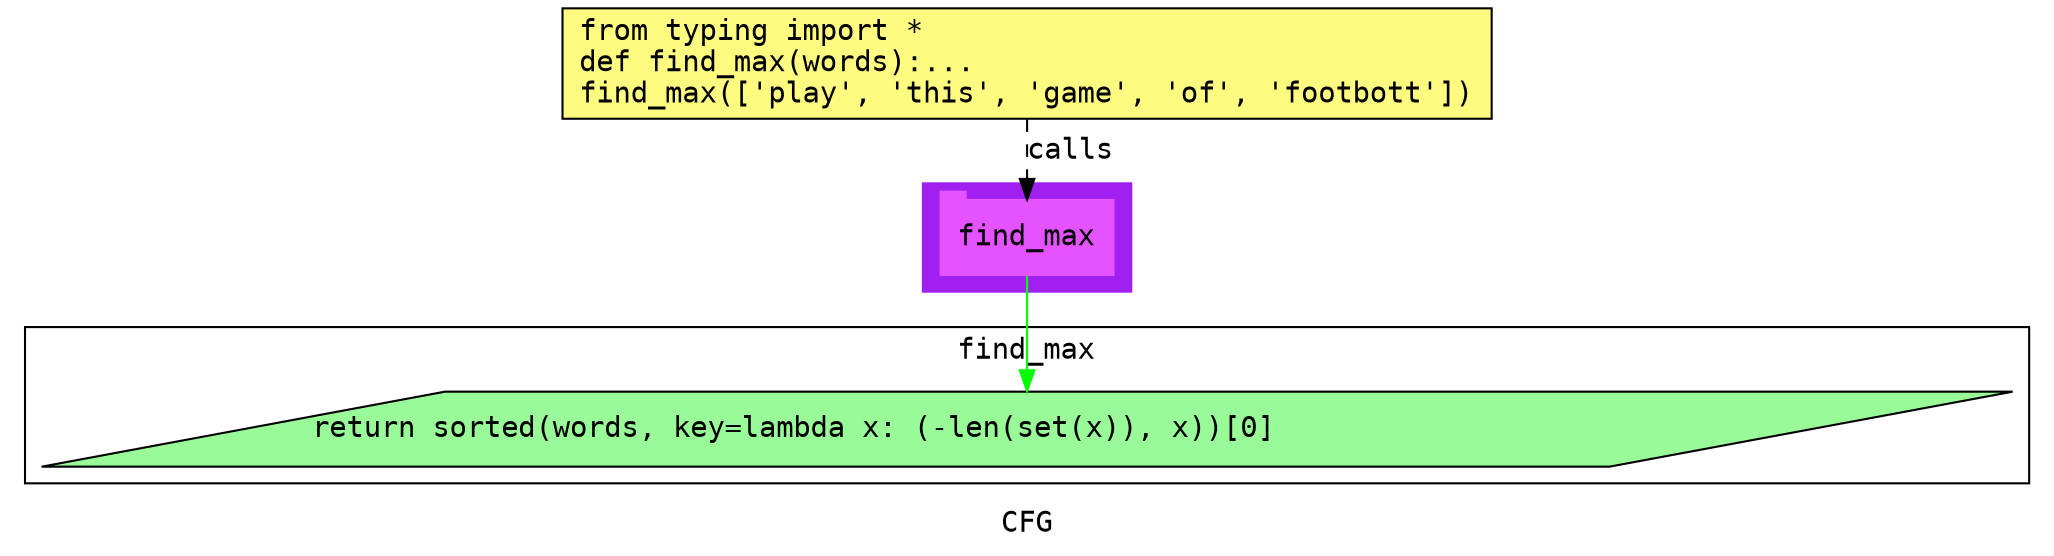 digraph cluster108CFG {
	graph [bb="0,0,944,259",
		compound=True,
		fontname="DejaVu Sans Mono",
		label=CFG,
		lheight=0.21,
		lp="472,11.5",
		lwidth=0.35,
		pack=False,
		rankdir=TB,
		ranksep=0.02
	];
	node [fontname="DejaVu Sans Mono",
		label="\N"
	];
	edge [fontname="DejaVu Sans Mono"];
	subgraph cluster_1 {
		graph [bb="422,123,522,175",
			color=purple,
			compound=true,
			fontname="DejaVu Sans Mono",
			label="",
			rankdir=TB,
			ranksep=0.02,
			shape=tab,
			style=filled
		];
		node [fontname="DejaVu Sans Mono"];
		edge [fontname="DejaVu Sans Mono"];
		6	[color="#E552FF",
			height=0.5,
			label=find_max,
			linenum="[7]",
			pos="472,149",
			shape=tab,
			style=filled,
			width=1.1528];
	}
	subgraph cluster0find_max {
		graph [bb="8,31,936,106",
			compound=True,
			fontname="DejaVu Sans Mono",
			label=find_max,
			lheight=0.21,
			lp="472,94.5",
			lwidth=0.93,
			pack=False,
			rankdir=TB,
			ranksep=0.02
		];
		node [fontname="DejaVu Sans Mono"];
		edge [fontname="DejaVu Sans Mono"];
		3	[fillcolor="#98fb98",
			height=0.5,
			label="return sorted(words, key=lambda x: (-len(set(x)), x))[0]\l",
			linenum="[5]",
			pos="472,57",
			shape=parallelogram,
			style="filled,solid",
			width=12.679];
	}
	1	[fillcolor="#FFFB81",
		height=0.73611,
		label="from typing import *\ldef find_max(words):...\lfind_max(['play', 'this', 'game', 'of', 'footbott'])\l",
		linenum="[1]",
		pos="472,232.5",
		shape=rectangle,
		style="filled,solid",
		width=6.1944];
	1 -> 6	[label=calls,
		lp="493,190.5",
		pos="e,472,167.13 472,205.71 472,196.66 472,186.47 472,177.3",
		style=dashed];
	6 -> 3	[color=green,
		pos="e,472,75.3 472,130.65 472,117.82 472,100.11 472,85.381"];
}
